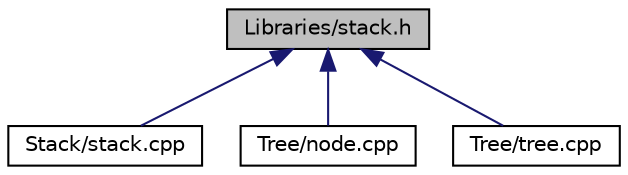 digraph "Libraries/stack.h"
{
 // LATEX_PDF_SIZE
  edge [fontname="Helvetica",fontsize="10",labelfontname="Helvetica",labelfontsize="10"];
  node [fontname="Helvetica",fontsize="10",shape=record];
  Node1 [label="Libraries/stack.h",height=0.2,width=0.4,color="black", fillcolor="grey75", style="filled", fontcolor="black",tooltip=" "];
  Node1 -> Node2 [dir="back",color="midnightblue",fontsize="10",style="solid",fontname="Helvetica"];
  Node2 [label="Stack/stack.cpp",height=0.2,width=0.4,color="black", fillcolor="white", style="filled",URL="$stack_8cpp.html",tooltip=" "];
  Node1 -> Node3 [dir="back",color="midnightblue",fontsize="10",style="solid",fontname="Helvetica"];
  Node3 [label="Tree/node.cpp",height=0.2,width=0.4,color="black", fillcolor="white", style="filled",URL="$node_8cpp.html",tooltip=" "];
  Node1 -> Node4 [dir="back",color="midnightblue",fontsize="10",style="solid",fontname="Helvetica"];
  Node4 [label="Tree/tree.cpp",height=0.2,width=0.4,color="black", fillcolor="white", style="filled",URL="$tree_8cpp.html",tooltip=" "];
}
